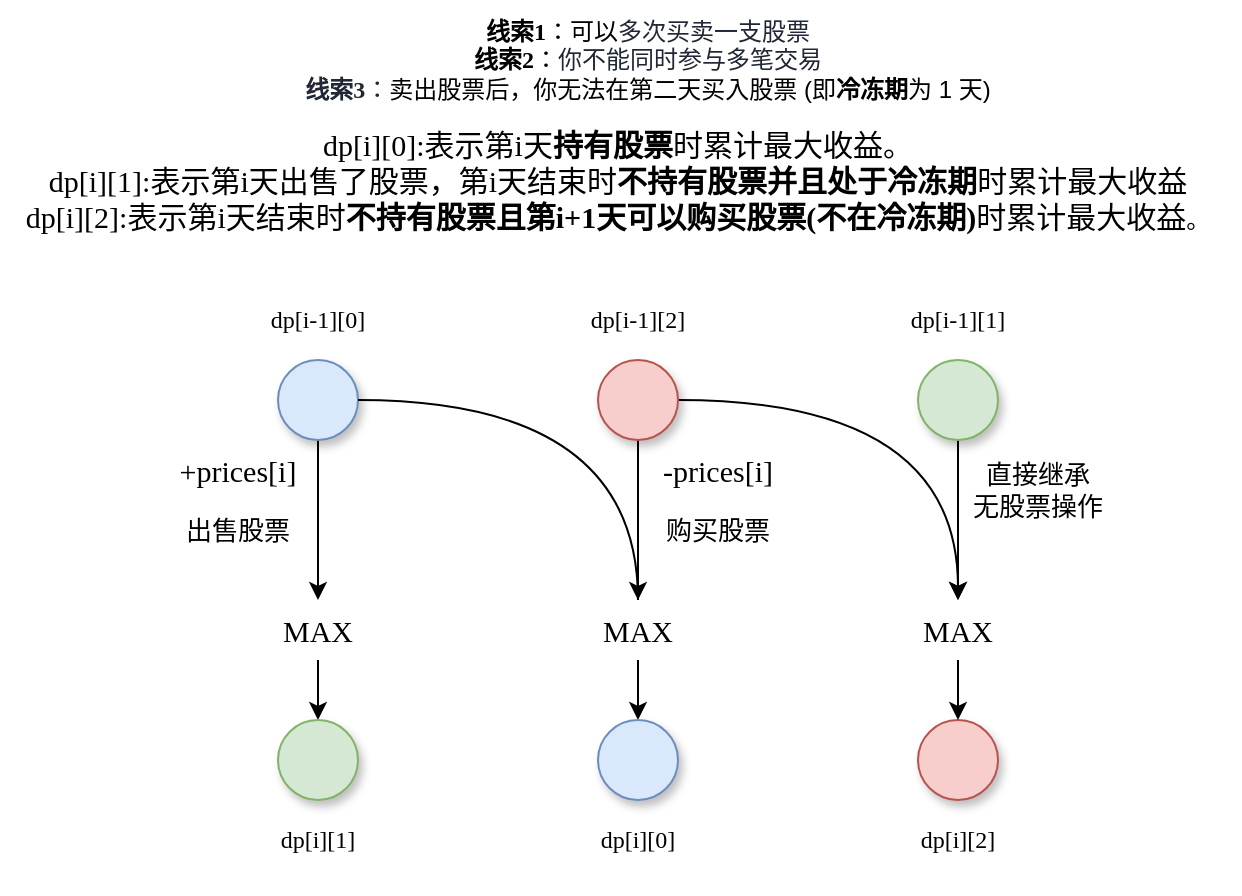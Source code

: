 <mxfile version="16.1.2" type="github">
  <diagram id="U_FiWX3RE7ErRrTLwyXM" name="第 1 页">
    <mxGraphModel dx="1422" dy="762" grid="1" gridSize="10" guides="1" tooltips="1" connect="1" arrows="1" fold="1" page="1" pageScale="1" pageWidth="827" pageHeight="1169" background="#ffffff" math="0" shadow="0">
      <root>
        <mxCell id="0" />
        <mxCell id="1" parent="0" />
        <mxCell id="Ciyv3eJ4Lc2KG37AQOT6-1" style="edgeStyle=orthogonalEdgeStyle;rounded=0;orthogonalLoop=1;jettySize=auto;html=1;exitX=0.5;exitY=1;exitDx=0;exitDy=0;entryX=0.5;entryY=0;entryDx=0;entryDy=0;curved=1;" edge="1" parent="1" source="Ciyv3eJ4Lc2KG37AQOT6-2" target="Ciyv3eJ4Lc2KG37AQOT6-19">
          <mxGeometry relative="1" as="geometry">
            <mxPoint x="295" y="270" as="sourcePoint" />
          </mxGeometry>
        </mxCell>
        <mxCell id="Ciyv3eJ4Lc2KG37AQOT6-2" value="" style="ellipse;whiteSpace=wrap;html=1;aspect=fixed;shadow=1;fillColor=#dae8fc;strokeColor=#6c8ebf;" vertex="1" parent="1">
          <mxGeometry x="305" y="200" width="40" height="40" as="geometry" />
        </mxCell>
        <mxCell id="Ciyv3eJ4Lc2KG37AQOT6-35" style="edgeStyle=orthogonalEdgeStyle;rounded=0;orthogonalLoop=1;jettySize=auto;html=1;exitX=0.5;exitY=1;exitDx=0;exitDy=0;entryX=0.5;entryY=0;entryDx=0;entryDy=0;fontFamily=Comic Sans MS;fontSize=13;" edge="1" parent="1" source="Ciyv3eJ4Lc2KG37AQOT6-3" target="Ciyv3eJ4Lc2KG37AQOT6-33">
          <mxGeometry relative="1" as="geometry" />
        </mxCell>
        <mxCell id="Ciyv3eJ4Lc2KG37AQOT6-3" value="" style="ellipse;whiteSpace=wrap;html=1;aspect=fixed;shadow=1;fillColor=#d5e8d4;strokeColor=#82b366;" vertex="1" parent="1">
          <mxGeometry x="625" y="200" width="40" height="40" as="geometry" />
        </mxCell>
        <mxCell id="Ciyv3eJ4Lc2KG37AQOT6-4" value="&lt;div class=&quot;okr-block-clipboard&quot;&gt;&lt;/div&gt;&lt;div&gt;dp[i-1][0]&lt;/div&gt;" style="text;html=1;strokeColor=none;fillColor=none;align=center;verticalAlign=middle;whiteSpace=wrap;rounded=0;shadow=1;fontFamily=Comic Sans MS;" vertex="1" parent="1">
          <mxGeometry x="265" y="160" width="120" height="40" as="geometry" />
        </mxCell>
        <mxCell id="Ciyv3eJ4Lc2KG37AQOT6-5" value="&lt;div class=&quot;okr-block-clipboard&quot;&gt;&lt;/div&gt;&lt;font style=&quot;font-size: 15px&quot;&gt;&lt;font style=&quot;font-size: 15px&quot;&gt;dp[i][0]:表示第i天&lt;b&gt;持有股票&lt;/b&gt;时累计最大收益。&lt;br&gt;dp[i][1]:表示第i天出售了股票，第i天结束时&lt;b&gt;不持有股票并且处于冷冻期&lt;/b&gt;时累计最大收益&lt;br&gt;dp[i][2]:表示第i天结束时&lt;b&gt;不持有股票且第i+1天可以购买股票(不在冷冻期)&lt;/b&gt;&lt;/font&gt;&lt;font style=&quot;font-size: 15px&quot;&gt;时累计最大收益&lt;/font&gt;&lt;/font&gt;。&lt;br&gt;&lt;div class=&quot;okr-block-clipboard&quot;&gt;&lt;/div&gt;" style="text;html=1;strokeColor=none;fillColor=none;align=center;verticalAlign=middle;whiteSpace=wrap;rounded=0;shadow=1;fontFamily=Comic Sans MS;" vertex="1" parent="1">
          <mxGeometry x="170" y="80" width="610" height="60" as="geometry" />
        </mxCell>
        <mxCell id="Ciyv3eJ4Lc2KG37AQOT6-6" style="edgeStyle=orthogonalEdgeStyle;curved=1;rounded=0;orthogonalLoop=1;jettySize=auto;html=1;exitX=0.5;exitY=1;exitDx=0;exitDy=0;fontFamily=Comic Sans MS;" edge="1" parent="1" source="Ciyv3eJ4Lc2KG37AQOT6-8" target="Ciyv3eJ4Lc2KG37AQOT6-12">
          <mxGeometry relative="1" as="geometry" />
        </mxCell>
        <mxCell id="Ciyv3eJ4Lc2KG37AQOT6-36" style="edgeStyle=orthogonalEdgeStyle;rounded=0;orthogonalLoop=1;jettySize=auto;html=1;exitX=1;exitY=0.5;exitDx=0;exitDy=0;entryX=0.5;entryY=0;entryDx=0;entryDy=0;fontFamily=Comic Sans MS;fontSize=13;curved=1;" edge="1" parent="1" source="Ciyv3eJ4Lc2KG37AQOT6-8" target="Ciyv3eJ4Lc2KG37AQOT6-33">
          <mxGeometry relative="1" as="geometry" />
        </mxCell>
        <mxCell id="Ciyv3eJ4Lc2KG37AQOT6-8" value="" style="ellipse;whiteSpace=wrap;html=1;aspect=fixed;shadow=1;fillColor=#f8cecc;strokeColor=#b85450;" vertex="1" parent="1">
          <mxGeometry x="465" y="200" width="40" height="40" as="geometry" />
        </mxCell>
        <mxCell id="Ciyv3eJ4Lc2KG37AQOT6-32" style="edgeStyle=orthogonalEdgeStyle;rounded=0;orthogonalLoop=1;jettySize=auto;html=1;exitX=0.5;exitY=1;exitDx=0;exitDy=0;entryX=0.5;entryY=0;entryDx=0;entryDy=0;fontFamily=Comic Sans MS;fontSize=13;" edge="1" parent="1" source="Ciyv3eJ4Lc2KG37AQOT6-12" target="Ciyv3eJ4Lc2KG37AQOT6-22">
          <mxGeometry relative="1" as="geometry" />
        </mxCell>
        <mxCell id="Ciyv3eJ4Lc2KG37AQOT6-12" value="MAX" style="text;html=1;strokeColor=none;fillColor=none;align=center;verticalAlign=middle;whiteSpace=wrap;rounded=0;shadow=1;fontFamily=Comic Sans MS;fontSize=15;" vertex="1" parent="1">
          <mxGeometry x="455" y="320" width="60" height="30" as="geometry" />
        </mxCell>
        <mxCell id="Ciyv3eJ4Lc2KG37AQOT6-13" value="" style="rounded=0;orthogonalLoop=1;jettySize=auto;html=1;exitX=1;exitY=0.5;exitDx=0;exitDy=0;entryX=0.5;entryY=0;entryDx=0;entryDy=0;edgeStyle=orthogonalEdgeStyle;curved=1;endArrow=none;" edge="1" parent="1" source="Ciyv3eJ4Lc2KG37AQOT6-2" target="Ciyv3eJ4Lc2KG37AQOT6-12">
          <mxGeometry relative="1" as="geometry">
            <mxPoint x="345" y="220" as="sourcePoint" />
            <mxPoint x="405" y="360" as="targetPoint" />
          </mxGeometry>
        </mxCell>
        <mxCell id="Ciyv3eJ4Lc2KG37AQOT6-14" value="&lt;div class=&quot;okr-block-clipboard&quot;&gt;&lt;/div&gt;&lt;div&gt;dp[i-1][2]&lt;/div&gt;" style="text;html=1;strokeColor=none;fillColor=none;align=center;verticalAlign=middle;whiteSpace=wrap;rounded=0;shadow=1;fontFamily=Comic Sans MS;" vertex="1" parent="1">
          <mxGeometry x="445" y="160" width="80" height="40" as="geometry" />
        </mxCell>
        <mxCell id="Ciyv3eJ4Lc2KG37AQOT6-15" value="&lt;font style=&quot;font-size: 15px&quot;&gt;&lt;span&gt;+prices[i]&lt;/span&gt;&lt;/font&gt;&lt;div class=&quot;okr-block-clipboard&quot;&gt;&lt;/div&gt;" style="text;html=1;strokeColor=none;fillColor=none;align=center;verticalAlign=middle;whiteSpace=wrap;rounded=0;shadow=1;fontFamily=Comic Sans MS;" vertex="1" parent="1">
          <mxGeometry x="245" y="240" width="80" height="30" as="geometry" />
        </mxCell>
        <mxCell id="Ciyv3eJ4Lc2KG37AQOT6-29" style="edgeStyle=orthogonalEdgeStyle;rounded=0;orthogonalLoop=1;jettySize=auto;html=1;exitX=0.5;exitY=1;exitDx=0;exitDy=0;entryX=0.5;entryY=0;entryDx=0;entryDy=0;fontFamily=Comic Sans MS;fontSize=13;" edge="1" parent="1" source="Ciyv3eJ4Lc2KG37AQOT6-19" target="Ciyv3eJ4Lc2KG37AQOT6-24">
          <mxGeometry relative="1" as="geometry" />
        </mxCell>
        <mxCell id="Ciyv3eJ4Lc2KG37AQOT6-19" value="MAX" style="text;html=1;strokeColor=none;fillColor=none;align=center;verticalAlign=middle;whiteSpace=wrap;rounded=0;shadow=1;fontFamily=Comic Sans MS;fontSize=15;" vertex="1" parent="1">
          <mxGeometry x="295" y="320" width="60" height="30" as="geometry" />
        </mxCell>
        <mxCell id="Ciyv3eJ4Lc2KG37AQOT6-20" value="&lt;font style=&quot;font-size: 12px&quot;&gt;&lt;font face=&quot;Comic Sans MS&quot;&gt;&lt;font style=&quot;font-size: 12px&quot;&gt;&lt;b&gt;线索1&lt;/b&gt;：可以&lt;span style=&quot;color: rgb(33 , 40 , 53) ; background-color: rgb(255 , 255 , 255)&quot;&gt;多次买卖一支股票&lt;/span&gt;&lt;b&gt;&lt;br&gt;线索2&lt;/b&gt;：&lt;/font&gt;&lt;span style=&quot;color: rgb(33 , 40 , 53) ; background-color: rgb(255 , 255 , 255)&quot;&gt;你不能同时参与多笔交易&lt;br&gt;&lt;b&gt;线索3&lt;/b&gt;：&lt;/span&gt;&lt;/font&gt;&lt;span style=&quot;text-align: left&quot;&gt;卖出股票后，你无法在第二天买入股票 (即&lt;/span&gt;&lt;b style=&quot;text-align: left&quot;&gt;冷冻期&lt;/b&gt;&lt;span style=&quot;text-align: left&quot;&gt;为 1 天)&lt;/span&gt;&lt;font face=&quot;Comic Sans MS&quot;&gt;&lt;span style=&quot;color: rgb(33 , 40 , 53) ; background-color: rgb(255 , 255 , 255)&quot;&gt;&lt;br&gt;&lt;/span&gt;&lt;/font&gt;&lt;/font&gt;" style="text;html=1;strokeColor=none;fillColor=none;align=center;verticalAlign=middle;whiteSpace=wrap;rounded=0;" vertex="1" parent="1">
          <mxGeometry x="290" y="20" width="400" height="60" as="geometry" />
        </mxCell>
        <mxCell id="Ciyv3eJ4Lc2KG37AQOT6-21" value="&lt;div class=&quot;okr-block-clipboard&quot;&gt;&lt;/div&gt;&lt;div&gt;dp[i-1][1]&lt;/div&gt;" style="text;html=1;strokeColor=none;fillColor=none;align=center;verticalAlign=middle;whiteSpace=wrap;rounded=0;shadow=1;fontFamily=Comic Sans MS;" vertex="1" parent="1">
          <mxGeometry x="605" y="160" width="80" height="40" as="geometry" />
        </mxCell>
        <mxCell id="Ciyv3eJ4Lc2KG37AQOT6-22" value="" style="ellipse;whiteSpace=wrap;html=1;aspect=fixed;shadow=1;fillColor=#dae8fc;strokeColor=#6c8ebf;" vertex="1" parent="1">
          <mxGeometry x="465" y="380" width="40" height="40" as="geometry" />
        </mxCell>
        <mxCell id="Ciyv3eJ4Lc2KG37AQOT6-23" value="&lt;div class=&quot;okr-block-clipboard&quot;&gt;&lt;/div&gt;&lt;div&gt;dp[i][0]&lt;/div&gt;" style="text;html=1;strokeColor=none;fillColor=none;align=center;verticalAlign=middle;whiteSpace=wrap;rounded=0;shadow=1;fontFamily=Comic Sans MS;" vertex="1" parent="1">
          <mxGeometry x="425" y="420" width="120" height="40" as="geometry" />
        </mxCell>
        <mxCell id="Ciyv3eJ4Lc2KG37AQOT6-24" value="" style="ellipse;whiteSpace=wrap;html=1;aspect=fixed;shadow=1;fillColor=#d5e8d4;strokeColor=#82b366;" vertex="1" parent="1">
          <mxGeometry x="305" y="380" width="40" height="40" as="geometry" />
        </mxCell>
        <mxCell id="Ciyv3eJ4Lc2KG37AQOT6-25" value="&lt;div class=&quot;okr-block-clipboard&quot;&gt;&lt;/div&gt;&lt;div&gt;dp[i][1]&lt;/div&gt;" style="text;html=1;strokeColor=none;fillColor=none;align=center;verticalAlign=middle;whiteSpace=wrap;rounded=0;shadow=1;fontFamily=Comic Sans MS;" vertex="1" parent="1">
          <mxGeometry x="265" y="420" width="120" height="40" as="geometry" />
        </mxCell>
        <mxCell id="Ciyv3eJ4Lc2KG37AQOT6-26" value="" style="ellipse;whiteSpace=wrap;html=1;aspect=fixed;shadow=1;fillColor=#f8cecc;strokeColor=#b85450;" vertex="1" parent="1">
          <mxGeometry x="625" y="380" width="40" height="40" as="geometry" />
        </mxCell>
        <mxCell id="Ciyv3eJ4Lc2KG37AQOT6-27" value="&lt;div class=&quot;okr-block-clipboard&quot;&gt;&lt;/div&gt;&lt;div&gt;dp[i][2]&lt;/div&gt;" style="text;html=1;strokeColor=none;fillColor=none;align=center;verticalAlign=middle;whiteSpace=wrap;rounded=0;shadow=1;fontFamily=Comic Sans MS;" vertex="1" parent="1">
          <mxGeometry x="605" y="420" width="80" height="40" as="geometry" />
        </mxCell>
        <mxCell id="Ciyv3eJ4Lc2KG37AQOT6-28" value="&lt;font style=&quot;font-size: 13px&quot;&gt;出售股票&lt;/font&gt;&lt;br&gt;&lt;div class=&quot;okr-block-clipboard&quot;&gt;&lt;/div&gt;" style="text;html=1;strokeColor=none;fillColor=none;align=center;verticalAlign=middle;whiteSpace=wrap;rounded=0;shadow=1;fontFamily=Comic Sans MS;" vertex="1" parent="1">
          <mxGeometry x="245" y="270" width="80" height="30" as="geometry" />
        </mxCell>
        <mxCell id="Ciyv3eJ4Lc2KG37AQOT6-30" value="&lt;font style=&quot;font-size: 15px&quot;&gt;&lt;span&gt;-prices[i]&lt;/span&gt;&lt;/font&gt;&lt;div class=&quot;okr-block-clipboard&quot;&gt;&lt;/div&gt;" style="text;html=1;strokeColor=none;fillColor=none;align=center;verticalAlign=middle;whiteSpace=wrap;rounded=0;shadow=1;fontFamily=Comic Sans MS;" vertex="1" parent="1">
          <mxGeometry x="485" y="240" width="80" height="30" as="geometry" />
        </mxCell>
        <mxCell id="Ciyv3eJ4Lc2KG37AQOT6-31" value="&lt;font style=&quot;font-size: 13px&quot;&gt;购买股票&lt;/font&gt;&lt;br&gt;&lt;div class=&quot;okr-block-clipboard&quot;&gt;&lt;/div&gt;" style="text;html=1;strokeColor=none;fillColor=none;align=center;verticalAlign=middle;whiteSpace=wrap;rounded=0;shadow=1;fontFamily=Comic Sans MS;" vertex="1" parent="1">
          <mxGeometry x="485" y="270" width="80" height="30" as="geometry" />
        </mxCell>
        <mxCell id="Ciyv3eJ4Lc2KG37AQOT6-34" style="edgeStyle=orthogonalEdgeStyle;rounded=0;orthogonalLoop=1;jettySize=auto;html=1;exitX=0.5;exitY=1;exitDx=0;exitDy=0;entryX=0.5;entryY=0;entryDx=0;entryDy=0;fontFamily=Comic Sans MS;fontSize=13;" edge="1" parent="1" source="Ciyv3eJ4Lc2KG37AQOT6-33" target="Ciyv3eJ4Lc2KG37AQOT6-26">
          <mxGeometry relative="1" as="geometry" />
        </mxCell>
        <mxCell id="Ciyv3eJ4Lc2KG37AQOT6-33" value="MAX" style="text;html=1;strokeColor=none;fillColor=none;align=center;verticalAlign=middle;whiteSpace=wrap;rounded=0;shadow=1;fontFamily=Comic Sans MS;fontSize=15;" vertex="1" parent="1">
          <mxGeometry x="615" y="320" width="60" height="30" as="geometry" />
        </mxCell>
        <mxCell id="Ciyv3eJ4Lc2KG37AQOT6-37" value="&lt;span style=&quot;font-size: 13px&quot;&gt;直接继承&lt;br&gt;无股票操作&lt;/span&gt;&lt;br&gt;&lt;div class=&quot;okr-block-clipboard&quot;&gt;&lt;/div&gt;" style="text;html=1;strokeColor=none;fillColor=none;align=center;verticalAlign=middle;whiteSpace=wrap;rounded=0;shadow=1;fontFamily=Comic Sans MS;" vertex="1" parent="1">
          <mxGeometry x="645" y="250" width="80" height="30" as="geometry" />
        </mxCell>
      </root>
    </mxGraphModel>
  </diagram>
</mxfile>
